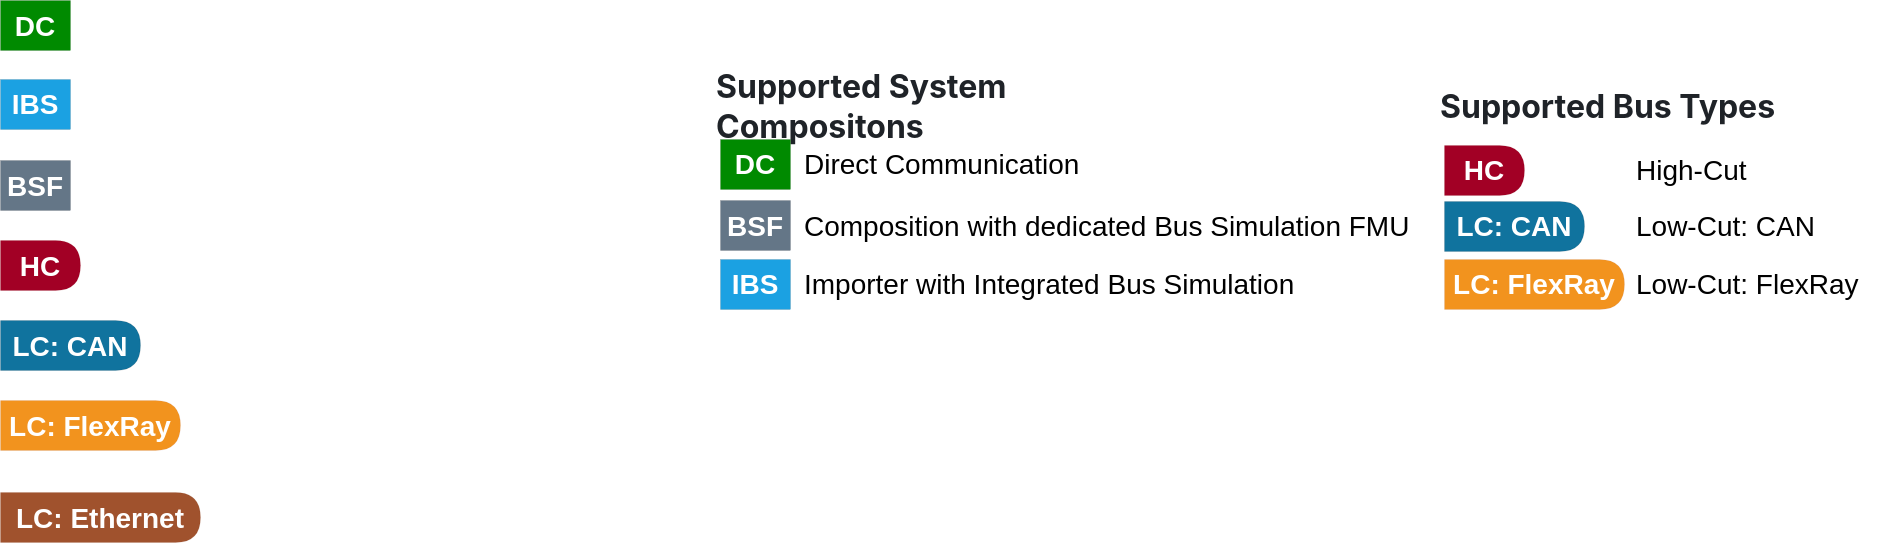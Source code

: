 <mxfile version="28.0.4">
  <diagram name="Page-1" id="bd83a815-5ea8-2e97-e5ec-87c9f400f2fa">
    <mxGraphModel dx="617" dy="347" grid="1" gridSize="10" guides="1" tooltips="1" connect="1" arrows="1" fold="1" page="1" pageScale="1.5" pageWidth="1169" pageHeight="826" background="none" math="0" shadow="0">
      <root>
        <mxCell id="0" style=";html=1;" />
        <mxCell id="1" style=";html=1;" parent="0" />
        <mxCell id="RwNRsnjS24k7-i53d52Z-5" value="Direct Communication" style="text;html=1;align=left;verticalAlign=middle;whiteSpace=wrap;rounded=0;fontSize=14;" parent="1" vertex="1">
          <mxGeometry x="470" y="231" width="340" height="30" as="geometry" />
        </mxCell>
        <mxCell id="RwNRsnjS24k7-i53d52Z-6" value="Composition with dedicated Bus Simulation FMU" style="text;html=1;align=left;verticalAlign=middle;whiteSpace=wrap;rounded=0;fontSize=14;" parent="1" vertex="1">
          <mxGeometry x="470" y="261.5" width="340" height="30" as="geometry" />
        </mxCell>
        <mxCell id="RwNRsnjS24k7-i53d52Z-7" value="Importer with Integrated Bus Simulation" style="text;html=1;align=left;verticalAlign=middle;whiteSpace=wrap;rounded=0;fontSize=14;" parent="1" vertex="1">
          <mxGeometry x="470" y="291" width="340" height="30" as="geometry" />
        </mxCell>
        <mxCell id="FQ-ODGcZLA3cH4vwENdo-4" value="&lt;div style=&quot;&quot;&gt;&lt;font face=&quot;-apple-system, BlinkMacSystemFont, Segoe UI, Noto Sans, Helvetica, Arial, sans-serif, Apple Color Emoji, Segoe UI Emoji&quot; color=&quot;#1f2328&quot;&gt;&lt;span style=&quot;font-size: 16px; background-color: rgb(255, 255, 255);&quot;&gt;Supported Bus Types&lt;/span&gt;&lt;/font&gt;&lt;/div&gt;" style="text;html=1;align=left;verticalAlign=middle;whiteSpace=wrap;rounded=0;fontStyle=1" parent="1" vertex="1">
          <mxGeometry x="788" y="202" width="190" height="30" as="geometry" />
        </mxCell>
        <mxCell id="FQ-ODGcZLA3cH4vwENdo-8" value="High-Cut" style="text;html=1;align=left;verticalAlign=middle;whiteSpace=wrap;rounded=0;fontSize=14;" parent="1" vertex="1">
          <mxGeometry x="886" y="234" width="77" height="30" as="geometry" />
        </mxCell>
        <mxCell id="FQ-ODGcZLA3cH4vwENdo-9" value="Low-Cut: CAN" style="text;html=1;align=left;verticalAlign=middle;whiteSpace=wrap;rounded=0;fontSize=14;" parent="1" vertex="1">
          <mxGeometry x="886" y="262" width="97" height="30" as="geometry" />
        </mxCell>
        <mxCell id="FQ-ODGcZLA3cH4vwENdo-10" value="Low-Cut: FlexRay" style="text;html=1;align=left;verticalAlign=middle;whiteSpace=wrap;rounded=0;fontSize=14;" parent="1" vertex="1">
          <mxGeometry x="886" y="291" width="127" height="30" as="geometry" />
        </mxCell>
        <mxCell id="FQ-ODGcZLA3cH4vwENdo-11" value="&lt;div style=&quot;&quot;&gt;&lt;font face=&quot;-apple-system, BlinkMacSystemFont, Segoe UI, Noto Sans, Helvetica, Arial, sans-serif, Apple Color Emoji, Segoe UI Emoji&quot; color=&quot;#1f2328&quot;&gt;&lt;span style=&quot;font-size: 16px; background-color: rgb(255, 255, 255);&quot;&gt;Supported System Compositons&lt;/span&gt;&lt;/font&gt;&lt;/div&gt;" style="text;html=1;align=left;verticalAlign=middle;whiteSpace=wrap;rounded=0;fontStyle=1" parent="1" vertex="1">
          <mxGeometry x="426" y="202" width="244" height="30" as="geometry" />
        </mxCell>
        <mxCell id="FQ-ODGcZLA3cH4vwENdo-27" value="HC" style="shape=delay;whiteSpace=wrap;html=1;fontStyle=1;fontSize=14;strokeWidth=0;fillColor=#a20025;strokeColor=#6F0000;fontColor=#ffffff;" parent="1" vertex="1">
          <mxGeometry x="70" y="284" width="40" height="25" as="geometry" />
        </mxCell>
        <mxCell id="FQ-ODGcZLA3cH4vwENdo-28" value="LC: CAN" style="shape=delay;whiteSpace=wrap;html=1;fontStyle=1;fontSize=14;strokeWidth=0;fillColor=#10739E;strokeColor=default;fontColor=#FFFFFF;" parent="1" vertex="1">
          <mxGeometry x="70" y="324" width="70" height="25" as="geometry" />
        </mxCell>
        <mxCell id="FQ-ODGcZLA3cH4vwENdo-29" value="LC: FlexRay" style="shape=delay;whiteSpace=wrap;html=1;fontStyle=1;fontSize=14;strokeWidth=0;fillColor=#F2931E;strokeColor=#9673a6;fontColor=#FFFFFF;" parent="1" vertex="1">
          <mxGeometry x="70" y="364" width="90" height="25" as="geometry" />
        </mxCell>
        <mxCell id="FQ-ODGcZLA3cH4vwENdo-30" value="DC" style="rounded=0;whiteSpace=wrap;html=1;fillColor=#008A00;fontColor=#FFFFFF;strokeWidth=0;fontStyle=1;fontFamily=Helvetica;glass=0;fontSize=14;" parent="1" vertex="1">
          <mxGeometry x="70" y="164" width="35" height="25" as="geometry" />
        </mxCell>
        <mxCell id="FQ-ODGcZLA3cH4vwENdo-31" value="IBS" style="rounded=0;whiteSpace=wrap;html=1;fillColor=#1BA1E2;fontColor=#FFFFFF;strokeWidth=0;fontStyle=1;fontFamily=Helvetica;glass=0;fontSize=14;" parent="1" vertex="1">
          <mxGeometry x="70" y="203.5" width="35" height="25" as="geometry" />
        </mxCell>
        <mxCell id="FQ-ODGcZLA3cH4vwENdo-32" value="BSF" style="rounded=0;whiteSpace=wrap;html=1;fillColor=#647687;fontColor=#FFFFFF;strokeWidth=0;fontStyle=1;fontFamily=Helvetica;glass=0;fontSize=14;" parent="1" vertex="1">
          <mxGeometry x="70" y="244" width="35" height="25" as="geometry" />
        </mxCell>
        <mxCell id="FQ-ODGcZLA3cH4vwENdo-34" value="DC" style="rounded=0;whiteSpace=wrap;html=1;fillColor=#008A00;fontColor=#FFFFFF;strokeWidth=0;fontStyle=1;fontFamily=Helvetica;glass=0;fontSize=14;" parent="1" vertex="1">
          <mxGeometry x="430" y="233.5" width="35" height="25" as="geometry" />
        </mxCell>
        <mxCell id="FQ-ODGcZLA3cH4vwENdo-35" value="IBS" style="rounded=0;whiteSpace=wrap;html=1;fillColor=#1BA1E2;fontColor=#FFFFFF;strokeWidth=0;fontStyle=1;fontFamily=Helvetica;glass=0;fontSize=14;" parent="1" vertex="1">
          <mxGeometry x="430" y="293.5" width="35" height="25" as="geometry" />
        </mxCell>
        <mxCell id="FQ-ODGcZLA3cH4vwENdo-36" value="BSF" style="rounded=0;whiteSpace=wrap;html=1;fillColor=#647687;fontColor=#FFFFFF;strokeWidth=0;fontStyle=1;fontFamily=Helvetica;glass=0;fontSize=14;" parent="1" vertex="1">
          <mxGeometry x="430" y="264" width="35" height="25" as="geometry" />
        </mxCell>
        <mxCell id="FQ-ODGcZLA3cH4vwENdo-39" value="HC" style="shape=delay;whiteSpace=wrap;html=1;fontStyle=1;fontSize=14;strokeWidth=0;fillColor=#a20025;strokeColor=#6F0000;fontColor=#ffffff;" parent="1" vertex="1">
          <mxGeometry x="792" y="236.5" width="40" height="25" as="geometry" />
        </mxCell>
        <mxCell id="FQ-ODGcZLA3cH4vwENdo-40" value="LC: CAN" style="shape=delay;whiteSpace=wrap;html=1;fontStyle=1;fontSize=14;strokeWidth=0;fillColor=#10739E;strokeColor=default;fontColor=#FFFFFF;" parent="1" vertex="1">
          <mxGeometry x="792" y="264.5" width="70" height="25" as="geometry" />
        </mxCell>
        <mxCell id="FQ-ODGcZLA3cH4vwENdo-41" value="LC: FlexRay" style="shape=delay;whiteSpace=wrap;html=1;fontStyle=1;fontSize=14;strokeWidth=0;fillColor=#F2931E;strokeColor=#9673a6;fontColor=#FFFFFF;" parent="1" vertex="1">
          <mxGeometry x="792" y="293.5" width="90" height="25" as="geometry" />
        </mxCell>
        <mxCell id="d-9kp7D-lJ5rmfwYu-bv-1" value="LC: Ethernet" style="shape=delay;whiteSpace=wrap;html=1;fontStyle=1;fontSize=14;strokeWidth=0;fillColor=#a0522d;strokeColor=#6D1F00;fontColor=#ffffff;" vertex="1" parent="1">
          <mxGeometry x="70" y="410" width="100" height="25" as="geometry" />
        </mxCell>
      </root>
    </mxGraphModel>
  </diagram>
</mxfile>
